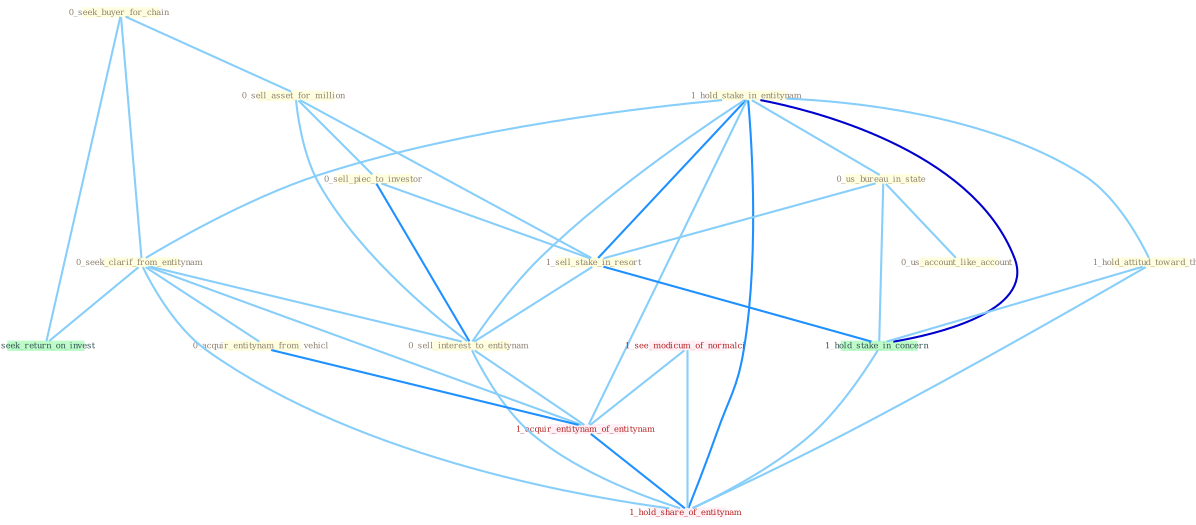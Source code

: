 Graph G{ 
    node
    [shape=polygon,style=filled,width=.5,height=.06,color="#BDFCC9",fixedsize=true,fontsize=4,
    fontcolor="#2f4f4f"];
    {node
    [color="#ffffe0", fontcolor="#8b7d6b"] "0_seek_buyer_for_chain " "1_hold_stake_in_entitynam " "1_hold_attitud_toward_the " "0_us_bureau_in_state " "0_sell_asset_for_million " "0_us_account_like_account " "0_sell_piec_to_investor " "0_seek_clarif_from_entitynam " "1_sell_stake_in_resort " "0_sell_interest_to_entitynam " "0_acquir_entitynam_from_vehicl "}
{node [color="#fff0f5", fontcolor="#b22222"] "1_see_modicum_of_normalci " "1_acquir_entitynam_of_entitynam " "1_hold_share_of_entitynam "}
edge [color="#B0E2FF"];

	"0_seek_buyer_for_chain " -- "0_sell_asset_for_million " [w="1", color="#87cefa" ];
	"0_seek_buyer_for_chain " -- "0_seek_clarif_from_entitynam " [w="1", color="#87cefa" ];
	"0_seek_buyer_for_chain " -- "0_seek_return_on_invest " [w="1", color="#87cefa" ];
	"1_hold_stake_in_entitynam " -- "1_hold_attitud_toward_the " [w="1", color="#87cefa" ];
	"1_hold_stake_in_entitynam " -- "0_us_bureau_in_state " [w="1", color="#87cefa" ];
	"1_hold_stake_in_entitynam " -- "0_seek_clarif_from_entitynam " [w="1", color="#87cefa" ];
	"1_hold_stake_in_entitynam " -- "1_sell_stake_in_resort " [w="2", color="#1e90ff" , len=0.8];
	"1_hold_stake_in_entitynam " -- "0_sell_interest_to_entitynam " [w="1", color="#87cefa" ];
	"1_hold_stake_in_entitynam " -- "1_hold_stake_in_concern " [w="3", color="#0000cd" , len=0.6];
	"1_hold_stake_in_entitynam " -- "1_acquir_entitynam_of_entitynam " [w="1", color="#87cefa" ];
	"1_hold_stake_in_entitynam " -- "1_hold_share_of_entitynam " [w="2", color="#1e90ff" , len=0.8];
	"1_hold_attitud_toward_the " -- "1_hold_stake_in_concern " [w="1", color="#87cefa" ];
	"1_hold_attitud_toward_the " -- "1_hold_share_of_entitynam " [w="1", color="#87cefa" ];
	"0_us_bureau_in_state " -- "0_us_account_like_account " [w="1", color="#87cefa" ];
	"0_us_bureau_in_state " -- "1_sell_stake_in_resort " [w="1", color="#87cefa" ];
	"0_us_bureau_in_state " -- "1_hold_stake_in_concern " [w="1", color="#87cefa" ];
	"0_sell_asset_for_million " -- "0_sell_piec_to_investor " [w="1", color="#87cefa" ];
	"0_sell_asset_for_million " -- "1_sell_stake_in_resort " [w="1", color="#87cefa" ];
	"0_sell_asset_for_million " -- "0_sell_interest_to_entitynam " [w="1", color="#87cefa" ];
	"0_sell_piec_to_investor " -- "1_sell_stake_in_resort " [w="1", color="#87cefa" ];
	"0_sell_piec_to_investor " -- "0_sell_interest_to_entitynam " [w="2", color="#1e90ff" , len=0.8];
	"0_seek_clarif_from_entitynam " -- "0_sell_interest_to_entitynam " [w="1", color="#87cefa" ];
	"0_seek_clarif_from_entitynam " -- "0_acquir_entitynam_from_vehicl " [w="1", color="#87cefa" ];
	"0_seek_clarif_from_entitynam " -- "0_seek_return_on_invest " [w="1", color="#87cefa" ];
	"0_seek_clarif_from_entitynam " -- "1_acquir_entitynam_of_entitynam " [w="1", color="#87cefa" ];
	"0_seek_clarif_from_entitynam " -- "1_hold_share_of_entitynam " [w="1", color="#87cefa" ];
	"1_sell_stake_in_resort " -- "0_sell_interest_to_entitynam " [w="1", color="#87cefa" ];
	"1_sell_stake_in_resort " -- "1_hold_stake_in_concern " [w="2", color="#1e90ff" , len=0.8];
	"0_sell_interest_to_entitynam " -- "1_acquir_entitynam_of_entitynam " [w="1", color="#87cefa" ];
	"0_sell_interest_to_entitynam " -- "1_hold_share_of_entitynam " [w="1", color="#87cefa" ];
	"0_acquir_entitynam_from_vehicl " -- "1_acquir_entitynam_of_entitynam " [w="2", color="#1e90ff" , len=0.8];
	"1_hold_stake_in_concern " -- "1_hold_share_of_entitynam " [w="1", color="#87cefa" ];
	"1_see_modicum_of_normalci " -- "1_acquir_entitynam_of_entitynam " [w="1", color="#87cefa" ];
	"1_see_modicum_of_normalci " -- "1_hold_share_of_entitynam " [w="1", color="#87cefa" ];
	"1_acquir_entitynam_of_entitynam " -- "1_hold_share_of_entitynam " [w="2", color="#1e90ff" , len=0.8];
}
